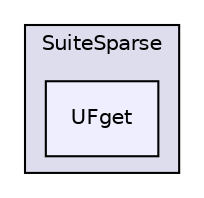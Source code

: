 digraph "libs/SuiteSparse/UFget" {
  compound=true
  node [ fontsize="10", fontname="Helvetica"];
  edge [ labelfontsize="10", labelfontname="Helvetica"];
  subgraph clusterdir_bb3805179b22f9bf6cb2257a07012dea {
    graph [ bgcolor="#ddddee", pencolor="black", label="SuiteSparse" fontname="Helvetica", fontsize="10", URL="dir_bb3805179b22f9bf6cb2257a07012dea.html"]
  dir_47055bbce8b7b0fbda7c233d69bc98ce [shape=box, label="UFget", style="filled", fillcolor="#eeeeff", pencolor="black", URL="dir_47055bbce8b7b0fbda7c233d69bc98ce.html"];
  }
}
